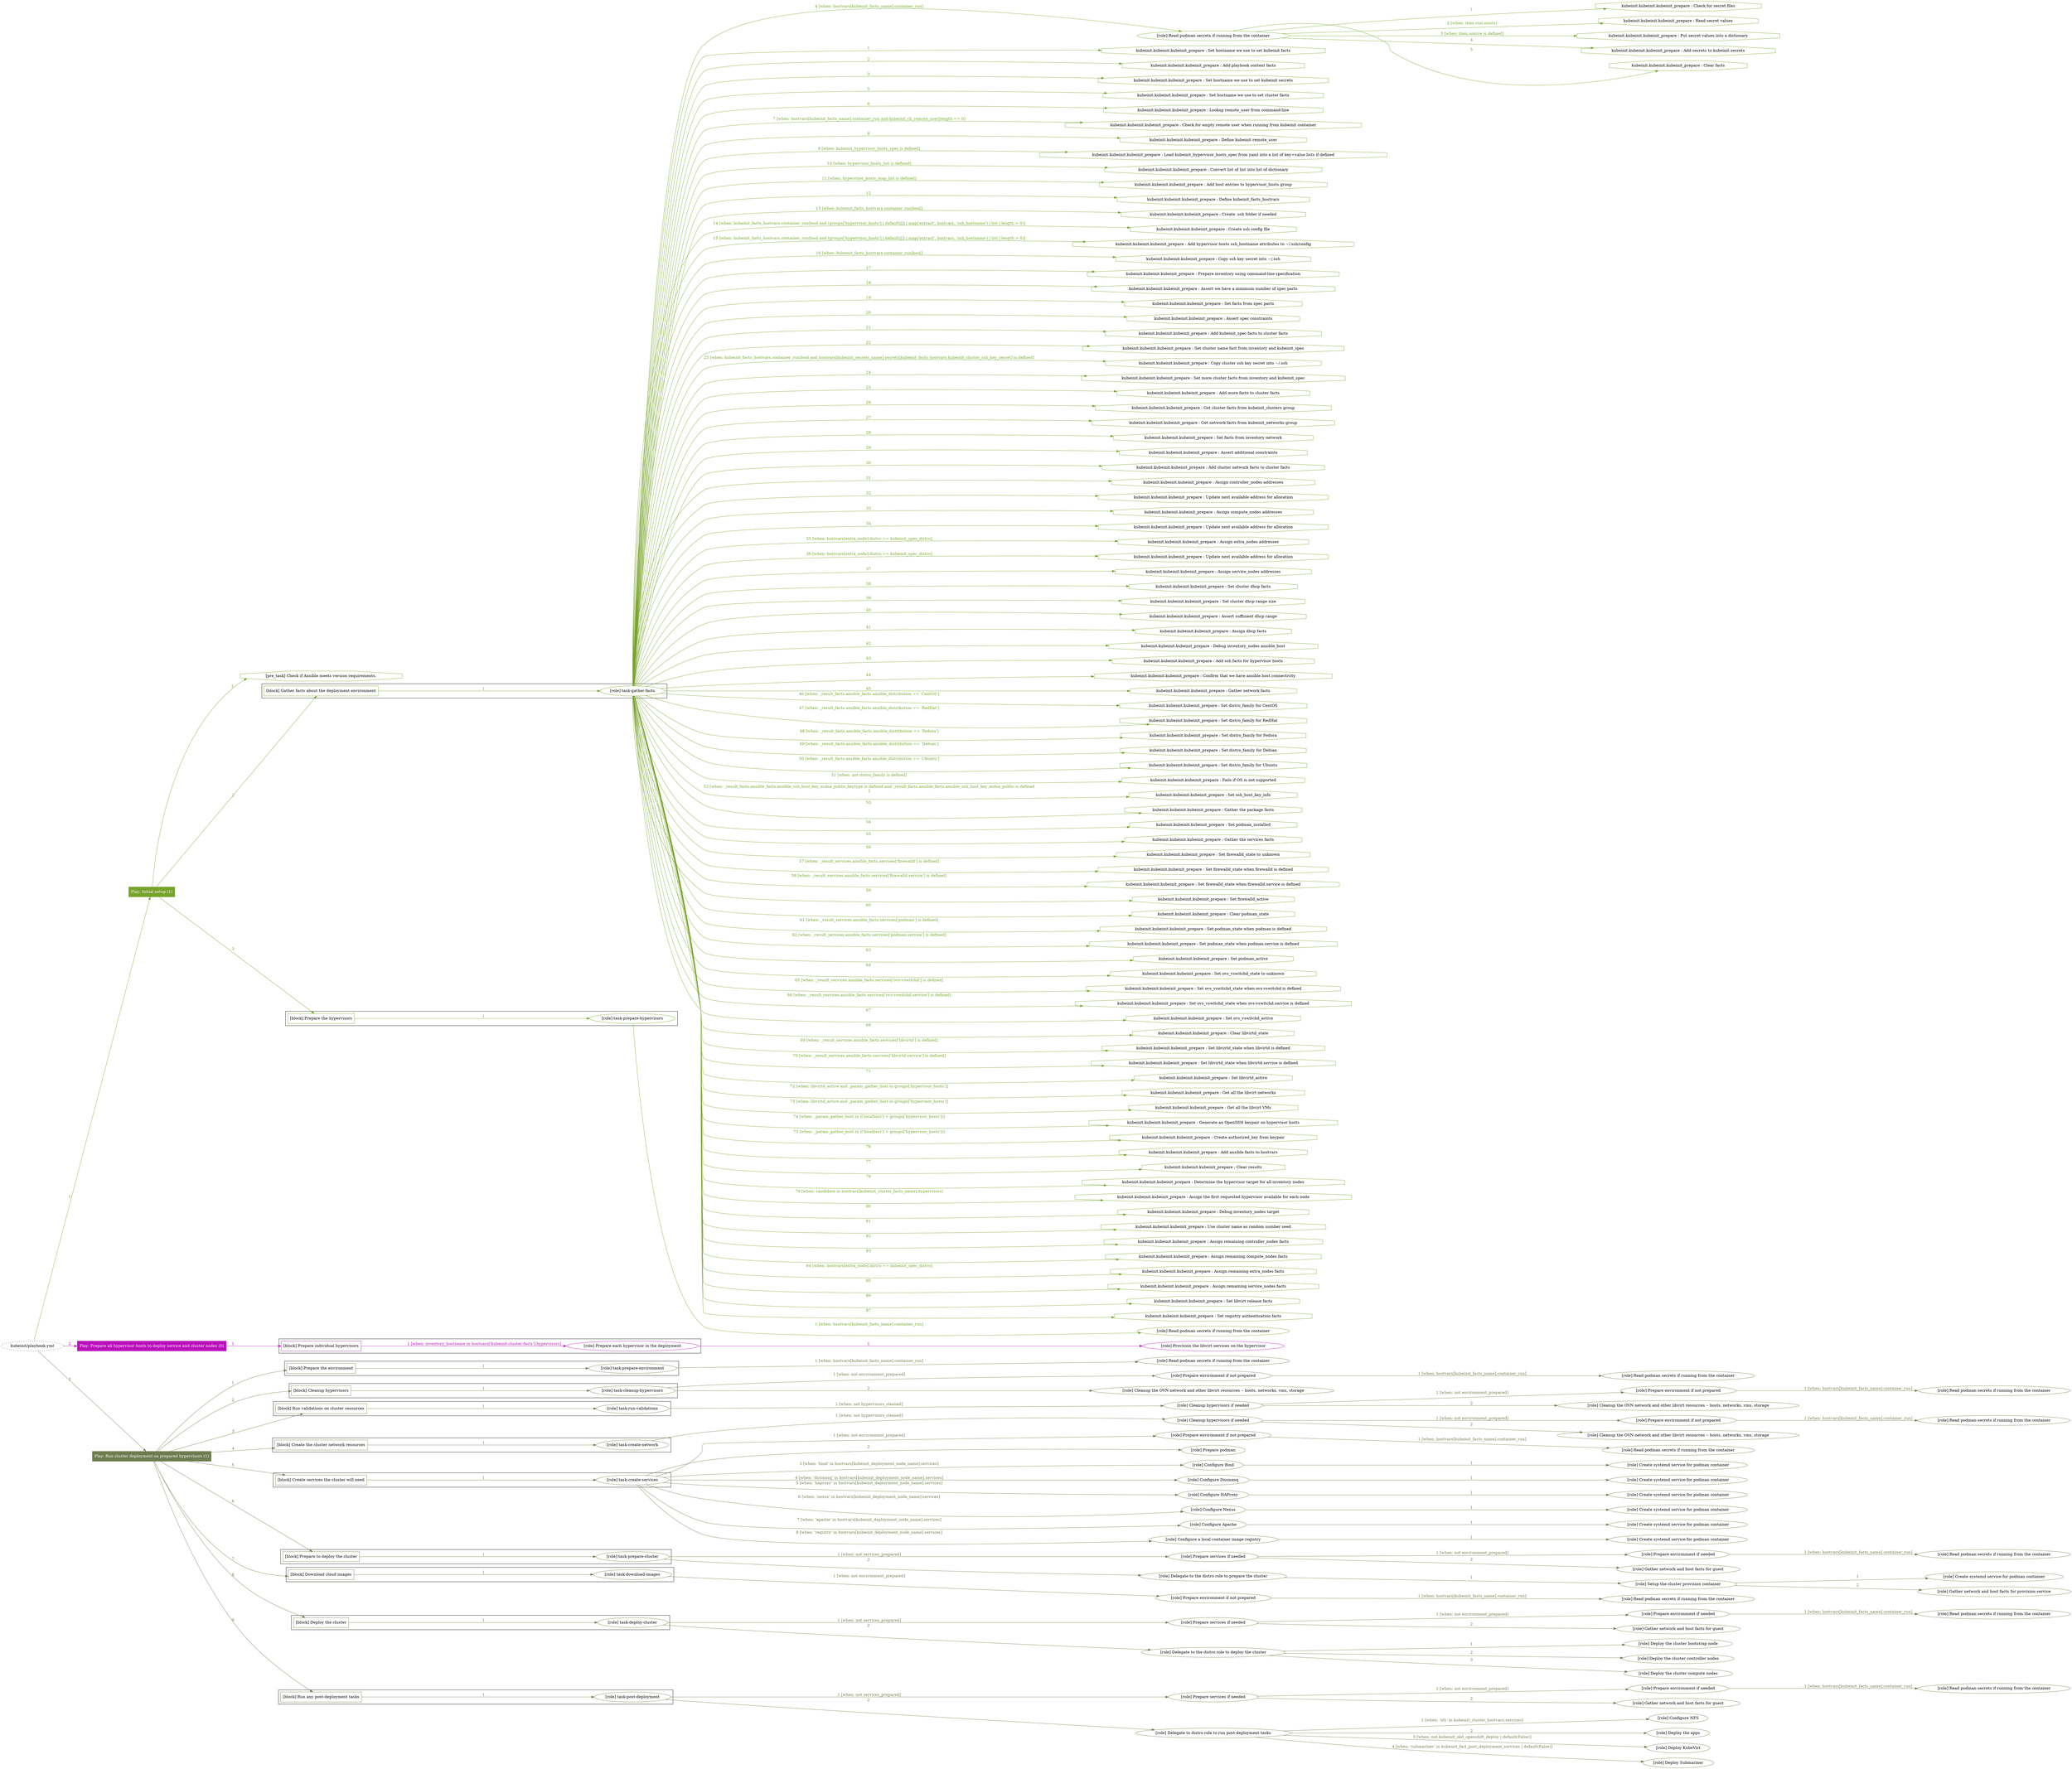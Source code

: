 digraph {
	graph [concentrate=true ordering=in rankdir=LR ratio=fill]
	edge [esep=5 sep=10]
	"kubeinit/playbook.yml" [id=root_node style=dotted]
	play_d7f304de [label="Play: Initial setup (1)" color="#77a329" fontcolor="#ffffff" id=play_d7f304de shape=box style=filled tooltip=localhost]
	"kubeinit/playbook.yml" -> play_d7f304de [label="1 " color="#77a329" fontcolor="#77a329" id=edge_22e6c4d2 labeltooltip="1 " tooltip="1 "]
	subgraph "Read podman secrets if running from the container" {
		role_f0213cb8 [label="[role] Read podman secrets if running from the container" color="#77a329" id=role_f0213cb8 tooltip="Read podman secrets if running from the container"]
		task_c722ef63 [label="kubeinit.kubeinit.kubeinit_prepare : Check for secret files" color="#77a329" id=task_c722ef63 shape=octagon tooltip="kubeinit.kubeinit.kubeinit_prepare : Check for secret files"]
		role_f0213cb8 -> task_c722ef63 [label="1 " color="#77a329" fontcolor="#77a329" id=edge_aeb00069 labeltooltip="1 " tooltip="1 "]
		task_5a64ff9d [label="kubeinit.kubeinit.kubeinit_prepare : Read secret values" color="#77a329" id=task_5a64ff9d shape=octagon tooltip="kubeinit.kubeinit.kubeinit_prepare : Read secret values"]
		role_f0213cb8 -> task_5a64ff9d [label="2 [when: item.stat.exists]" color="#77a329" fontcolor="#77a329" id=edge_0513a074 labeltooltip="2 [when: item.stat.exists]" tooltip="2 [when: item.stat.exists]"]
		task_734f2eb1 [label="kubeinit.kubeinit.kubeinit_prepare : Put secret values into a dictionary" color="#77a329" id=task_734f2eb1 shape=octagon tooltip="kubeinit.kubeinit.kubeinit_prepare : Put secret values into a dictionary"]
		role_f0213cb8 -> task_734f2eb1 [label="3 [when: item.source is defined]" color="#77a329" fontcolor="#77a329" id=edge_4b758224 labeltooltip="3 [when: item.source is defined]" tooltip="3 [when: item.source is defined]"]
		task_bafe9d57 [label="kubeinit.kubeinit.kubeinit_prepare : Add secrets to kubeinit secrets" color="#77a329" id=task_bafe9d57 shape=octagon tooltip="kubeinit.kubeinit.kubeinit_prepare : Add secrets to kubeinit secrets"]
		role_f0213cb8 -> task_bafe9d57 [label="4 " color="#77a329" fontcolor="#77a329" id=edge_beb7f6ab labeltooltip="4 " tooltip="4 "]
		task_fc50399e [label="kubeinit.kubeinit.kubeinit_prepare : Clear facts" color="#77a329" id=task_fc50399e shape=octagon tooltip="kubeinit.kubeinit.kubeinit_prepare : Clear facts"]
		role_f0213cb8 -> task_fc50399e [label="5 " color="#77a329" fontcolor="#77a329" id=edge_4640429b labeltooltip="5 " tooltip="5 "]
	}
	subgraph "task-gather-facts" {
		role_b0d2467e [label="[role] task-gather-facts" color="#77a329" id=role_b0d2467e tooltip="task-gather-facts"]
		task_215dc91b [label="kubeinit.kubeinit.kubeinit_prepare : Set hostname we use to set kubeinit facts" color="#77a329" id=task_215dc91b shape=octagon tooltip="kubeinit.kubeinit.kubeinit_prepare : Set hostname we use to set kubeinit facts"]
		role_b0d2467e -> task_215dc91b [label="1 " color="#77a329" fontcolor="#77a329" id=edge_4be5fbe8 labeltooltip="1 " tooltip="1 "]
		task_66cda93f [label="kubeinit.kubeinit.kubeinit_prepare : Add playbook context facts" color="#77a329" id=task_66cda93f shape=octagon tooltip="kubeinit.kubeinit.kubeinit_prepare : Add playbook context facts"]
		role_b0d2467e -> task_66cda93f [label="2 " color="#77a329" fontcolor="#77a329" id=edge_6cfec8bc labeltooltip="2 " tooltip="2 "]
		task_e373fb4b [label="kubeinit.kubeinit.kubeinit_prepare : Set hostname we use to set kubeinit secrets" color="#77a329" id=task_e373fb4b shape=octagon tooltip="kubeinit.kubeinit.kubeinit_prepare : Set hostname we use to set kubeinit secrets"]
		role_b0d2467e -> task_e373fb4b [label="3 " color="#77a329" fontcolor="#77a329" id=edge_ba496024 labeltooltip="3 " tooltip="3 "]
		role_b0d2467e -> role_f0213cb8 [label="4 [when: hostvars[kubeinit_facts_name].container_run]" color="#77a329" fontcolor="#77a329" id=edge_043cd3e7 labeltooltip="4 [when: hostvars[kubeinit_facts_name].container_run]" tooltip="4 [when: hostvars[kubeinit_facts_name].container_run]"]
		task_dbb907eb [label="kubeinit.kubeinit.kubeinit_prepare : Set hostname we use to set cluster facts" color="#77a329" id=task_dbb907eb shape=octagon tooltip="kubeinit.kubeinit.kubeinit_prepare : Set hostname we use to set cluster facts"]
		role_b0d2467e -> task_dbb907eb [label="5 " color="#77a329" fontcolor="#77a329" id=edge_6d384d4c labeltooltip="5 " tooltip="5 "]
		task_e396b6c0 [label="kubeinit.kubeinit.kubeinit_prepare : Lookup remote_user from command-line" color="#77a329" id=task_e396b6c0 shape=octagon tooltip="kubeinit.kubeinit.kubeinit_prepare : Lookup remote_user from command-line"]
		role_b0d2467e -> task_e396b6c0 [label="6 " color="#77a329" fontcolor="#77a329" id=edge_bcbb9948 labeltooltip="6 " tooltip="6 "]
		task_1fe807c3 [label="kubeinit.kubeinit.kubeinit_prepare : Check for empty remote user when running from kubeinit container" color="#77a329" id=task_1fe807c3 shape=octagon tooltip="kubeinit.kubeinit.kubeinit_prepare : Check for empty remote user when running from kubeinit container"]
		role_b0d2467e -> task_1fe807c3 [label="7 [when: hostvars[kubeinit_facts_name].container_run and kubeinit_cli_remote_user|length == 0]" color="#77a329" fontcolor="#77a329" id=edge_6dc01700 labeltooltip="7 [when: hostvars[kubeinit_facts_name].container_run and kubeinit_cli_remote_user|length == 0]" tooltip="7 [when: hostvars[kubeinit_facts_name].container_run and kubeinit_cli_remote_user|length == 0]"]
		task_87f7bb2d [label="kubeinit.kubeinit.kubeinit_prepare : Define kubeinit remote_user" color="#77a329" id=task_87f7bb2d shape=octagon tooltip="kubeinit.kubeinit.kubeinit_prepare : Define kubeinit remote_user"]
		role_b0d2467e -> task_87f7bb2d [label="8 " color="#77a329" fontcolor="#77a329" id=edge_d795ca70 labeltooltip="8 " tooltip="8 "]
		task_5c14f840 [label="kubeinit.kubeinit.kubeinit_prepare : Load kubeinit_hypervisor_hosts_spec from yaml into a list of key=value lists if defined" color="#77a329" id=task_5c14f840 shape=octagon tooltip="kubeinit.kubeinit.kubeinit_prepare : Load kubeinit_hypervisor_hosts_spec from yaml into a list of key=value lists if defined"]
		role_b0d2467e -> task_5c14f840 [label="9 [when: kubeinit_hypervisor_hosts_spec is defined]" color="#77a329" fontcolor="#77a329" id=edge_54ac5de6 labeltooltip="9 [when: kubeinit_hypervisor_hosts_spec is defined]" tooltip="9 [when: kubeinit_hypervisor_hosts_spec is defined]"]
		task_3704a68b [label="kubeinit.kubeinit.kubeinit_prepare : Convert list of list into list of dictionary" color="#77a329" id=task_3704a68b shape=octagon tooltip="kubeinit.kubeinit.kubeinit_prepare : Convert list of list into list of dictionary"]
		role_b0d2467e -> task_3704a68b [label="10 [when: hypervisor_hosts_list is defined]" color="#77a329" fontcolor="#77a329" id=edge_6327a06b labeltooltip="10 [when: hypervisor_hosts_list is defined]" tooltip="10 [when: hypervisor_hosts_list is defined]"]
		task_a00f513e [label="kubeinit.kubeinit.kubeinit_prepare : Add host entries to hypervisor_hosts group" color="#77a329" id=task_a00f513e shape=octagon tooltip="kubeinit.kubeinit.kubeinit_prepare : Add host entries to hypervisor_hosts group"]
		role_b0d2467e -> task_a00f513e [label="11 [when: hypervisor_hosts_map_list is defined]" color="#77a329" fontcolor="#77a329" id=edge_8b2610bd labeltooltip="11 [when: hypervisor_hosts_map_list is defined]" tooltip="11 [when: hypervisor_hosts_map_list is defined]"]
		task_c19c34c2 [label="kubeinit.kubeinit.kubeinit_prepare : Define kubeinit_facts_hostvars" color="#77a329" id=task_c19c34c2 shape=octagon tooltip="kubeinit.kubeinit.kubeinit_prepare : Define kubeinit_facts_hostvars"]
		role_b0d2467e -> task_c19c34c2 [label="12 " color="#77a329" fontcolor="#77a329" id=edge_144788f5 labeltooltip="12 " tooltip="12 "]
		task_cef8144c [label="kubeinit.kubeinit.kubeinit_prepare : Create .ssh folder if needed" color="#77a329" id=task_cef8144c shape=octagon tooltip="kubeinit.kubeinit.kubeinit_prepare : Create .ssh folder if needed"]
		role_b0d2467e -> task_cef8144c [label="13 [when: kubeinit_facts_hostvars.container_run|bool]" color="#77a329" fontcolor="#77a329" id=edge_31ee8ed1 labeltooltip="13 [when: kubeinit_facts_hostvars.container_run|bool]" tooltip="13 [when: kubeinit_facts_hostvars.container_run|bool]"]
		task_65ba088e [label="kubeinit.kubeinit.kubeinit_prepare : Create ssh config file" color="#77a329" id=task_65ba088e shape=octagon tooltip="kubeinit.kubeinit.kubeinit_prepare : Create ssh config file"]
		role_b0d2467e -> task_65ba088e [label="14 [when: kubeinit_facts_hostvars.container_run|bool and (groups['hypervisor_hosts'] | default([]) | map('extract', hostvars, 'ssh_hostname') | list | length > 0)]" color="#77a329" fontcolor="#77a329" id=edge_a1807a8e labeltooltip="14 [when: kubeinit_facts_hostvars.container_run|bool and (groups['hypervisor_hosts'] | default([]) | map('extract', hostvars, 'ssh_hostname') | list | length > 0)]" tooltip="14 [when: kubeinit_facts_hostvars.container_run|bool and (groups['hypervisor_hosts'] | default([]) | map('extract', hostvars, 'ssh_hostname') | list | length > 0)]"]
		task_1ade8f09 [label="kubeinit.kubeinit.kubeinit_prepare : Add hypervisor hosts ssh_hostname attributes to ~/.ssh/config" color="#77a329" id=task_1ade8f09 shape=octagon tooltip="kubeinit.kubeinit.kubeinit_prepare : Add hypervisor hosts ssh_hostname attributes to ~/.ssh/config"]
		role_b0d2467e -> task_1ade8f09 [label="15 [when: kubeinit_facts_hostvars.container_run|bool and (groups['hypervisor_hosts'] | default([]) | map('extract', hostvars, 'ssh_hostname') | list | length > 0)]" color="#77a329" fontcolor="#77a329" id=edge_3413edc9 labeltooltip="15 [when: kubeinit_facts_hostvars.container_run|bool and (groups['hypervisor_hosts'] | default([]) | map('extract', hostvars, 'ssh_hostname') | list | length > 0)]" tooltip="15 [when: kubeinit_facts_hostvars.container_run|bool and (groups['hypervisor_hosts'] | default([]) | map('extract', hostvars, 'ssh_hostname') | list | length > 0)]"]
		task_9e9ecccd [label="kubeinit.kubeinit.kubeinit_prepare : Copy ssh key secret into ~/.ssh" color="#77a329" id=task_9e9ecccd shape=octagon tooltip="kubeinit.kubeinit.kubeinit_prepare : Copy ssh key secret into ~/.ssh"]
		role_b0d2467e -> task_9e9ecccd [label="16 [when: kubeinit_facts_hostvars.container_run|bool]" color="#77a329" fontcolor="#77a329" id=edge_23ea72f2 labeltooltip="16 [when: kubeinit_facts_hostvars.container_run|bool]" tooltip="16 [when: kubeinit_facts_hostvars.container_run|bool]"]
		task_46fae682 [label="kubeinit.kubeinit.kubeinit_prepare : Prepare inventory using command-line specification" color="#77a329" id=task_46fae682 shape=octagon tooltip="kubeinit.kubeinit.kubeinit_prepare : Prepare inventory using command-line specification"]
		role_b0d2467e -> task_46fae682 [label="17 " color="#77a329" fontcolor="#77a329" id=edge_14902958 labeltooltip="17 " tooltip="17 "]
		task_7fa45801 [label="kubeinit.kubeinit.kubeinit_prepare : Assert we have a minimum number of spec parts" color="#77a329" id=task_7fa45801 shape=octagon tooltip="kubeinit.kubeinit.kubeinit_prepare : Assert we have a minimum number of spec parts"]
		role_b0d2467e -> task_7fa45801 [label="18 " color="#77a329" fontcolor="#77a329" id=edge_17807885 labeltooltip="18 " tooltip="18 "]
		task_7208005f [label="kubeinit.kubeinit.kubeinit_prepare : Set facts from spec parts" color="#77a329" id=task_7208005f shape=octagon tooltip="kubeinit.kubeinit.kubeinit_prepare : Set facts from spec parts"]
		role_b0d2467e -> task_7208005f [label="19 " color="#77a329" fontcolor="#77a329" id=edge_1b60e01a labeltooltip="19 " tooltip="19 "]
		task_580e3998 [label="kubeinit.kubeinit.kubeinit_prepare : Assert spec constraints" color="#77a329" id=task_580e3998 shape=octagon tooltip="kubeinit.kubeinit.kubeinit_prepare : Assert spec constraints"]
		role_b0d2467e -> task_580e3998 [label="20 " color="#77a329" fontcolor="#77a329" id=edge_f901c9de labeltooltip="20 " tooltip="20 "]
		task_3a3920a3 [label="kubeinit.kubeinit.kubeinit_prepare : Add kubeinit_spec facts to cluster facts" color="#77a329" id=task_3a3920a3 shape=octagon tooltip="kubeinit.kubeinit.kubeinit_prepare : Add kubeinit_spec facts to cluster facts"]
		role_b0d2467e -> task_3a3920a3 [label="21 " color="#77a329" fontcolor="#77a329" id=edge_e26d358b labeltooltip="21 " tooltip="21 "]
		task_df642567 [label="kubeinit.kubeinit.kubeinit_prepare : Set cluster name fact from inventory and kubeinit_spec" color="#77a329" id=task_df642567 shape=octagon tooltip="kubeinit.kubeinit.kubeinit_prepare : Set cluster name fact from inventory and kubeinit_spec"]
		role_b0d2467e -> task_df642567 [label="22 " color="#77a329" fontcolor="#77a329" id=edge_d0458ca4 labeltooltip="22 " tooltip="22 "]
		task_ef10044d [label="kubeinit.kubeinit.kubeinit_prepare : Copy cluster ssh key secret into ~/.ssh" color="#77a329" id=task_ef10044d shape=octagon tooltip="kubeinit.kubeinit.kubeinit_prepare : Copy cluster ssh key secret into ~/.ssh"]
		role_b0d2467e -> task_ef10044d [label="23 [when: kubeinit_facts_hostvars.container_run|bool and hostvars[kubeinit_secrets_name].secrets[kubeinit_facts_hostvars.kubeinit_cluster_ssh_key_secret] is defined]" color="#77a329" fontcolor="#77a329" id=edge_93d9d80d labeltooltip="23 [when: kubeinit_facts_hostvars.container_run|bool and hostvars[kubeinit_secrets_name].secrets[kubeinit_facts_hostvars.kubeinit_cluster_ssh_key_secret] is defined]" tooltip="23 [when: kubeinit_facts_hostvars.container_run|bool and hostvars[kubeinit_secrets_name].secrets[kubeinit_facts_hostvars.kubeinit_cluster_ssh_key_secret] is defined]"]
		task_f4e33390 [label="kubeinit.kubeinit.kubeinit_prepare : Set more cluster facts from inventory and kubeinit_spec" color="#77a329" id=task_f4e33390 shape=octagon tooltip="kubeinit.kubeinit.kubeinit_prepare : Set more cluster facts from inventory and kubeinit_spec"]
		role_b0d2467e -> task_f4e33390 [label="24 " color="#77a329" fontcolor="#77a329" id=edge_8457cf7a labeltooltip="24 " tooltip="24 "]
		task_48cb3174 [label="kubeinit.kubeinit.kubeinit_prepare : Add more facts to cluster facts" color="#77a329" id=task_48cb3174 shape=octagon tooltip="kubeinit.kubeinit.kubeinit_prepare : Add more facts to cluster facts"]
		role_b0d2467e -> task_48cb3174 [label="25 " color="#77a329" fontcolor="#77a329" id=edge_3e319ca8 labeltooltip="25 " tooltip="25 "]
		task_cf464831 [label="kubeinit.kubeinit.kubeinit_prepare : Get cluster facts from kubeinit_clusters group" color="#77a329" id=task_cf464831 shape=octagon tooltip="kubeinit.kubeinit.kubeinit_prepare : Get cluster facts from kubeinit_clusters group"]
		role_b0d2467e -> task_cf464831 [label="26 " color="#77a329" fontcolor="#77a329" id=edge_8cf2c47c labeltooltip="26 " tooltip="26 "]
		task_03a04f34 [label="kubeinit.kubeinit.kubeinit_prepare : Get network facts from kubeinit_networks group" color="#77a329" id=task_03a04f34 shape=octagon tooltip="kubeinit.kubeinit.kubeinit_prepare : Get network facts from kubeinit_networks group"]
		role_b0d2467e -> task_03a04f34 [label="27 " color="#77a329" fontcolor="#77a329" id=edge_adb79b4f labeltooltip="27 " tooltip="27 "]
		task_4ba93d39 [label="kubeinit.kubeinit.kubeinit_prepare : Set facts from inventory network" color="#77a329" id=task_4ba93d39 shape=octagon tooltip="kubeinit.kubeinit.kubeinit_prepare : Set facts from inventory network"]
		role_b0d2467e -> task_4ba93d39 [label="28 " color="#77a329" fontcolor="#77a329" id=edge_1f50748e labeltooltip="28 " tooltip="28 "]
		task_e9d68775 [label="kubeinit.kubeinit.kubeinit_prepare : Assert additional constraints" color="#77a329" id=task_e9d68775 shape=octagon tooltip="kubeinit.kubeinit.kubeinit_prepare : Assert additional constraints"]
		role_b0d2467e -> task_e9d68775 [label="29 " color="#77a329" fontcolor="#77a329" id=edge_41fbc8cb labeltooltip="29 " tooltip="29 "]
		task_d6105498 [label="kubeinit.kubeinit.kubeinit_prepare : Add cluster network facts to cluster facts" color="#77a329" id=task_d6105498 shape=octagon tooltip="kubeinit.kubeinit.kubeinit_prepare : Add cluster network facts to cluster facts"]
		role_b0d2467e -> task_d6105498 [label="30 " color="#77a329" fontcolor="#77a329" id=edge_d77f126d labeltooltip="30 " tooltip="30 "]
		task_7664deac [label="kubeinit.kubeinit.kubeinit_prepare : Assign controller_nodes addresses" color="#77a329" id=task_7664deac shape=octagon tooltip="kubeinit.kubeinit.kubeinit_prepare : Assign controller_nodes addresses"]
		role_b0d2467e -> task_7664deac [label="31 " color="#77a329" fontcolor="#77a329" id=edge_af356fc8 labeltooltip="31 " tooltip="31 "]
		task_0d8c58de [label="kubeinit.kubeinit.kubeinit_prepare : Update next available address for allocation" color="#77a329" id=task_0d8c58de shape=octagon tooltip="kubeinit.kubeinit.kubeinit_prepare : Update next available address for allocation"]
		role_b0d2467e -> task_0d8c58de [label="32 " color="#77a329" fontcolor="#77a329" id=edge_6da76377 labeltooltip="32 " tooltip="32 "]
		task_9cebff68 [label="kubeinit.kubeinit.kubeinit_prepare : Assign compute_nodes addresses" color="#77a329" id=task_9cebff68 shape=octagon tooltip="kubeinit.kubeinit.kubeinit_prepare : Assign compute_nodes addresses"]
		role_b0d2467e -> task_9cebff68 [label="33 " color="#77a329" fontcolor="#77a329" id=edge_43113898 labeltooltip="33 " tooltip="33 "]
		task_4ccba5c1 [label="kubeinit.kubeinit.kubeinit_prepare : Update next available address for allocation" color="#77a329" id=task_4ccba5c1 shape=octagon tooltip="kubeinit.kubeinit.kubeinit_prepare : Update next available address for allocation"]
		role_b0d2467e -> task_4ccba5c1 [label="34 " color="#77a329" fontcolor="#77a329" id=edge_5af5470a labeltooltip="34 " tooltip="34 "]
		task_b35b936f [label="kubeinit.kubeinit.kubeinit_prepare : Assign extra_nodes addresses" color="#77a329" id=task_b35b936f shape=octagon tooltip="kubeinit.kubeinit.kubeinit_prepare : Assign extra_nodes addresses"]
		role_b0d2467e -> task_b35b936f [label="35 [when: hostvars[extra_node].distro == kubeinit_spec_distro]" color="#77a329" fontcolor="#77a329" id=edge_730150e5 labeltooltip="35 [when: hostvars[extra_node].distro == kubeinit_spec_distro]" tooltip="35 [when: hostvars[extra_node].distro == kubeinit_spec_distro]"]
		task_98afe9c5 [label="kubeinit.kubeinit.kubeinit_prepare : Update next available address for allocation" color="#77a329" id=task_98afe9c5 shape=octagon tooltip="kubeinit.kubeinit.kubeinit_prepare : Update next available address for allocation"]
		role_b0d2467e -> task_98afe9c5 [label="36 [when: hostvars[extra_node].distro == kubeinit_spec_distro]" color="#77a329" fontcolor="#77a329" id=edge_7a524455 labeltooltip="36 [when: hostvars[extra_node].distro == kubeinit_spec_distro]" tooltip="36 [when: hostvars[extra_node].distro == kubeinit_spec_distro]"]
		task_5f2a3278 [label="kubeinit.kubeinit.kubeinit_prepare : Assign service_nodes addresses" color="#77a329" id=task_5f2a3278 shape=octagon tooltip="kubeinit.kubeinit.kubeinit_prepare : Assign service_nodes addresses"]
		role_b0d2467e -> task_5f2a3278 [label="37 " color="#77a329" fontcolor="#77a329" id=edge_3e341da9 labeltooltip="37 " tooltip="37 "]
		task_c2973b6c [label="kubeinit.kubeinit.kubeinit_prepare : Set cluster dhcp facts" color="#77a329" id=task_c2973b6c shape=octagon tooltip="kubeinit.kubeinit.kubeinit_prepare : Set cluster dhcp facts"]
		role_b0d2467e -> task_c2973b6c [label="38 " color="#77a329" fontcolor="#77a329" id=edge_550a7e6e labeltooltip="38 " tooltip="38 "]
		task_2f0bdfee [label="kubeinit.kubeinit.kubeinit_prepare : Set cluster dhcp range size" color="#77a329" id=task_2f0bdfee shape=octagon tooltip="kubeinit.kubeinit.kubeinit_prepare : Set cluster dhcp range size"]
		role_b0d2467e -> task_2f0bdfee [label="39 " color="#77a329" fontcolor="#77a329" id=edge_3c750f78 labeltooltip="39 " tooltip="39 "]
		task_b212c0d7 [label="kubeinit.kubeinit.kubeinit_prepare : Assert sufficient dhcp range" color="#77a329" id=task_b212c0d7 shape=octagon tooltip="kubeinit.kubeinit.kubeinit_prepare : Assert sufficient dhcp range"]
		role_b0d2467e -> task_b212c0d7 [label="40 " color="#77a329" fontcolor="#77a329" id=edge_e1a26556 labeltooltip="40 " tooltip="40 "]
		task_5b246337 [label="kubeinit.kubeinit.kubeinit_prepare : Assign dhcp facts" color="#77a329" id=task_5b246337 shape=octagon tooltip="kubeinit.kubeinit.kubeinit_prepare : Assign dhcp facts"]
		role_b0d2467e -> task_5b246337 [label="41 " color="#77a329" fontcolor="#77a329" id=edge_b651acf3 labeltooltip="41 " tooltip="41 "]
		task_9c1524f4 [label="kubeinit.kubeinit.kubeinit_prepare : Debug inventory_nodes ansible_host" color="#77a329" id=task_9c1524f4 shape=octagon tooltip="kubeinit.kubeinit.kubeinit_prepare : Debug inventory_nodes ansible_host"]
		role_b0d2467e -> task_9c1524f4 [label="42 " color="#77a329" fontcolor="#77a329" id=edge_ba68a3d8 labeltooltip="42 " tooltip="42 "]
		task_458e9ecb [label="kubeinit.kubeinit.kubeinit_prepare : Add ssh facts for hypervisor hosts" color="#77a329" id=task_458e9ecb shape=octagon tooltip="kubeinit.kubeinit.kubeinit_prepare : Add ssh facts for hypervisor hosts"]
		role_b0d2467e -> task_458e9ecb [label="43 " color="#77a329" fontcolor="#77a329" id=edge_907c02ca labeltooltip="43 " tooltip="43 "]
		task_97acc534 [label="kubeinit.kubeinit.kubeinit_prepare : Confirm that we have ansible host connectivity" color="#77a329" id=task_97acc534 shape=octagon tooltip="kubeinit.kubeinit.kubeinit_prepare : Confirm that we have ansible host connectivity"]
		role_b0d2467e -> task_97acc534 [label="44 " color="#77a329" fontcolor="#77a329" id=edge_a75d3579 labeltooltip="44 " tooltip="44 "]
		task_03cad761 [label="kubeinit.kubeinit.kubeinit_prepare : Gather network facts" color="#77a329" id=task_03cad761 shape=octagon tooltip="kubeinit.kubeinit.kubeinit_prepare : Gather network facts"]
		role_b0d2467e -> task_03cad761 [label="45 " color="#77a329" fontcolor="#77a329" id=edge_7738e851 labeltooltip="45 " tooltip="45 "]
		task_f8874627 [label="kubeinit.kubeinit.kubeinit_prepare : Set distro_family for CentOS" color="#77a329" id=task_f8874627 shape=octagon tooltip="kubeinit.kubeinit.kubeinit_prepare : Set distro_family for CentOS"]
		role_b0d2467e -> task_f8874627 [label="46 [when: _result_facts.ansible_facts.ansible_distribution == 'CentOS']" color="#77a329" fontcolor="#77a329" id=edge_338cc125 labeltooltip="46 [when: _result_facts.ansible_facts.ansible_distribution == 'CentOS']" tooltip="46 [when: _result_facts.ansible_facts.ansible_distribution == 'CentOS']"]
		task_9a2aaf03 [label="kubeinit.kubeinit.kubeinit_prepare : Set distro_family for RedHat" color="#77a329" id=task_9a2aaf03 shape=octagon tooltip="kubeinit.kubeinit.kubeinit_prepare : Set distro_family for RedHat"]
		role_b0d2467e -> task_9a2aaf03 [label="47 [when: _result_facts.ansible_facts.ansible_distribution == 'RedHat']" color="#77a329" fontcolor="#77a329" id=edge_cd419a56 labeltooltip="47 [when: _result_facts.ansible_facts.ansible_distribution == 'RedHat']" tooltip="47 [when: _result_facts.ansible_facts.ansible_distribution == 'RedHat']"]
		task_2eef3f70 [label="kubeinit.kubeinit.kubeinit_prepare : Set distro_family for Fedora" color="#77a329" id=task_2eef3f70 shape=octagon tooltip="kubeinit.kubeinit.kubeinit_prepare : Set distro_family for Fedora"]
		role_b0d2467e -> task_2eef3f70 [label="48 [when: _result_facts.ansible_facts.ansible_distribution == 'Fedora']" color="#77a329" fontcolor="#77a329" id=edge_141bb90b labeltooltip="48 [when: _result_facts.ansible_facts.ansible_distribution == 'Fedora']" tooltip="48 [when: _result_facts.ansible_facts.ansible_distribution == 'Fedora']"]
		task_2093e020 [label="kubeinit.kubeinit.kubeinit_prepare : Set distro_family for Debian" color="#77a329" id=task_2093e020 shape=octagon tooltip="kubeinit.kubeinit.kubeinit_prepare : Set distro_family for Debian"]
		role_b0d2467e -> task_2093e020 [label="49 [when: _result_facts.ansible_facts.ansible_distribution == 'Debian']" color="#77a329" fontcolor="#77a329" id=edge_f254d67d labeltooltip="49 [when: _result_facts.ansible_facts.ansible_distribution == 'Debian']" tooltip="49 [when: _result_facts.ansible_facts.ansible_distribution == 'Debian']"]
		task_6bddd417 [label="kubeinit.kubeinit.kubeinit_prepare : Set distro_family for Ubuntu" color="#77a329" id=task_6bddd417 shape=octagon tooltip="kubeinit.kubeinit.kubeinit_prepare : Set distro_family for Ubuntu"]
		role_b0d2467e -> task_6bddd417 [label="50 [when: _result_facts.ansible_facts.ansible_distribution == 'Ubuntu']" color="#77a329" fontcolor="#77a329" id=edge_feca9d3b labeltooltip="50 [when: _result_facts.ansible_facts.ansible_distribution == 'Ubuntu']" tooltip="50 [when: _result_facts.ansible_facts.ansible_distribution == 'Ubuntu']"]
		task_5c892aba [label="kubeinit.kubeinit.kubeinit_prepare : Fails if OS is not supported" color="#77a329" id=task_5c892aba shape=octagon tooltip="kubeinit.kubeinit.kubeinit_prepare : Fails if OS is not supported"]
		role_b0d2467e -> task_5c892aba [label="51 [when: not distro_family is defined]" color="#77a329" fontcolor="#77a329" id=edge_5741d565 labeltooltip="51 [when: not distro_family is defined]" tooltip="51 [when: not distro_family is defined]"]
		task_af6e0cfa [label="kubeinit.kubeinit.kubeinit_prepare : Set ssh_host_key_info" color="#77a329" id=task_af6e0cfa shape=octagon tooltip="kubeinit.kubeinit.kubeinit_prepare : Set ssh_host_key_info"]
		role_b0d2467e -> task_af6e0cfa [label="52 [when: _result_facts.ansible_facts.ansible_ssh_host_key_ecdsa_public_keytype is defined and _result_facts.ansible_facts.ansible_ssh_host_key_ecdsa_public is defined
]" color="#77a329" fontcolor="#77a329" id=edge_5e66ac9a labeltooltip="52 [when: _result_facts.ansible_facts.ansible_ssh_host_key_ecdsa_public_keytype is defined and _result_facts.ansible_facts.ansible_ssh_host_key_ecdsa_public is defined
]" tooltip="52 [when: _result_facts.ansible_facts.ansible_ssh_host_key_ecdsa_public_keytype is defined and _result_facts.ansible_facts.ansible_ssh_host_key_ecdsa_public is defined
]"]
		task_ff6d5479 [label="kubeinit.kubeinit.kubeinit_prepare : Gather the package facts" color="#77a329" id=task_ff6d5479 shape=octagon tooltip="kubeinit.kubeinit.kubeinit_prepare : Gather the package facts"]
		role_b0d2467e -> task_ff6d5479 [label="53 " color="#77a329" fontcolor="#77a329" id=edge_364d4e7a labeltooltip="53 " tooltip="53 "]
		task_215967ce [label="kubeinit.kubeinit.kubeinit_prepare : Set podman_installed" color="#77a329" id=task_215967ce shape=octagon tooltip="kubeinit.kubeinit.kubeinit_prepare : Set podman_installed"]
		role_b0d2467e -> task_215967ce [label="54 " color="#77a329" fontcolor="#77a329" id=edge_9e0f3843 labeltooltip="54 " tooltip="54 "]
		task_5036d5bd [label="kubeinit.kubeinit.kubeinit_prepare : Gather the services facts" color="#77a329" id=task_5036d5bd shape=octagon tooltip="kubeinit.kubeinit.kubeinit_prepare : Gather the services facts"]
		role_b0d2467e -> task_5036d5bd [label="55 " color="#77a329" fontcolor="#77a329" id=edge_0f5afb57 labeltooltip="55 " tooltip="55 "]
		task_685797e9 [label="kubeinit.kubeinit.kubeinit_prepare : Set firewalld_state to unknown" color="#77a329" id=task_685797e9 shape=octagon tooltip="kubeinit.kubeinit.kubeinit_prepare : Set firewalld_state to unknown"]
		role_b0d2467e -> task_685797e9 [label="56 " color="#77a329" fontcolor="#77a329" id=edge_0146114e labeltooltip="56 " tooltip="56 "]
		task_df809759 [label="kubeinit.kubeinit.kubeinit_prepare : Set firewalld_state when firewalld is defined" color="#77a329" id=task_df809759 shape=octagon tooltip="kubeinit.kubeinit.kubeinit_prepare : Set firewalld_state when firewalld is defined"]
		role_b0d2467e -> task_df809759 [label="57 [when: _result_services.ansible_facts.services['firewalld'] is defined]" color="#77a329" fontcolor="#77a329" id=edge_6236dd62 labeltooltip="57 [when: _result_services.ansible_facts.services['firewalld'] is defined]" tooltip="57 [when: _result_services.ansible_facts.services['firewalld'] is defined]"]
		task_6f172676 [label="kubeinit.kubeinit.kubeinit_prepare : Set firewalld_state when firewalld.service is defined" color="#77a329" id=task_6f172676 shape=octagon tooltip="kubeinit.kubeinit.kubeinit_prepare : Set firewalld_state when firewalld.service is defined"]
		role_b0d2467e -> task_6f172676 [label="58 [when: _result_services.ansible_facts.services['firewalld.service'] is defined]" color="#77a329" fontcolor="#77a329" id=edge_acbd5782 labeltooltip="58 [when: _result_services.ansible_facts.services['firewalld.service'] is defined]" tooltip="58 [when: _result_services.ansible_facts.services['firewalld.service'] is defined]"]
		task_bace545e [label="kubeinit.kubeinit.kubeinit_prepare : Set firewalld_active" color="#77a329" id=task_bace545e shape=octagon tooltip="kubeinit.kubeinit.kubeinit_prepare : Set firewalld_active"]
		role_b0d2467e -> task_bace545e [label="59 " color="#77a329" fontcolor="#77a329" id=edge_e249c426 labeltooltip="59 " tooltip="59 "]
		task_10e1a00e [label="kubeinit.kubeinit.kubeinit_prepare : Clear podman_state" color="#77a329" id=task_10e1a00e shape=octagon tooltip="kubeinit.kubeinit.kubeinit_prepare : Clear podman_state"]
		role_b0d2467e -> task_10e1a00e [label="60 " color="#77a329" fontcolor="#77a329" id=edge_c61cc5ff labeltooltip="60 " tooltip="60 "]
		task_9d25b251 [label="kubeinit.kubeinit.kubeinit_prepare : Set podman_state when podman is defined" color="#77a329" id=task_9d25b251 shape=octagon tooltip="kubeinit.kubeinit.kubeinit_prepare : Set podman_state when podman is defined"]
		role_b0d2467e -> task_9d25b251 [label="61 [when: _result_services.ansible_facts.services['podman'] is defined]" color="#77a329" fontcolor="#77a329" id=edge_b0fcdca3 labeltooltip="61 [when: _result_services.ansible_facts.services['podman'] is defined]" tooltip="61 [when: _result_services.ansible_facts.services['podman'] is defined]"]
		task_14cd9963 [label="kubeinit.kubeinit.kubeinit_prepare : Set podman_state when podman.service is defined" color="#77a329" id=task_14cd9963 shape=octagon tooltip="kubeinit.kubeinit.kubeinit_prepare : Set podman_state when podman.service is defined"]
		role_b0d2467e -> task_14cd9963 [label="62 [when: _result_services.ansible_facts.services['podman.service'] is defined]" color="#77a329" fontcolor="#77a329" id=edge_4bd123e6 labeltooltip="62 [when: _result_services.ansible_facts.services['podman.service'] is defined]" tooltip="62 [when: _result_services.ansible_facts.services['podman.service'] is defined]"]
		task_0c72a439 [label="kubeinit.kubeinit.kubeinit_prepare : Set podman_active" color="#77a329" id=task_0c72a439 shape=octagon tooltip="kubeinit.kubeinit.kubeinit_prepare : Set podman_active"]
		role_b0d2467e -> task_0c72a439 [label="63 " color="#77a329" fontcolor="#77a329" id=edge_6259e42d labeltooltip="63 " tooltip="63 "]
		task_3321746c [label="kubeinit.kubeinit.kubeinit_prepare : Set ovs_vswitchd_state to unknown" color="#77a329" id=task_3321746c shape=octagon tooltip="kubeinit.kubeinit.kubeinit_prepare : Set ovs_vswitchd_state to unknown"]
		role_b0d2467e -> task_3321746c [label="64 " color="#77a329" fontcolor="#77a329" id=edge_9d5c3d28 labeltooltip="64 " tooltip="64 "]
		task_cb0253ee [label="kubeinit.kubeinit.kubeinit_prepare : Set ovs_vswitchd_state when ovs-vswitchd is defined" color="#77a329" id=task_cb0253ee shape=octagon tooltip="kubeinit.kubeinit.kubeinit_prepare : Set ovs_vswitchd_state when ovs-vswitchd is defined"]
		role_b0d2467e -> task_cb0253ee [label="65 [when: _result_services.ansible_facts.services['ovs-vswitchd'] is defined]" color="#77a329" fontcolor="#77a329" id=edge_e158a35f labeltooltip="65 [when: _result_services.ansible_facts.services['ovs-vswitchd'] is defined]" tooltip="65 [when: _result_services.ansible_facts.services['ovs-vswitchd'] is defined]"]
		task_9294740a [label="kubeinit.kubeinit.kubeinit_prepare : Set ovs_vswitchd_state when ovs-vswitchd.service is defined" color="#77a329" id=task_9294740a shape=octagon tooltip="kubeinit.kubeinit.kubeinit_prepare : Set ovs_vswitchd_state when ovs-vswitchd.service is defined"]
		role_b0d2467e -> task_9294740a [label="66 [when: _result_services.ansible_facts.services['ovs-vswitchd.service'] is defined]" color="#77a329" fontcolor="#77a329" id=edge_381c4ba6 labeltooltip="66 [when: _result_services.ansible_facts.services['ovs-vswitchd.service'] is defined]" tooltip="66 [when: _result_services.ansible_facts.services['ovs-vswitchd.service'] is defined]"]
		task_c9649445 [label="kubeinit.kubeinit.kubeinit_prepare : Set ovs_vswitchd_active" color="#77a329" id=task_c9649445 shape=octagon tooltip="kubeinit.kubeinit.kubeinit_prepare : Set ovs_vswitchd_active"]
		role_b0d2467e -> task_c9649445 [label="67 " color="#77a329" fontcolor="#77a329" id=edge_6d715bb2 labeltooltip="67 " tooltip="67 "]
		task_f896a519 [label="kubeinit.kubeinit.kubeinit_prepare : Clear libvirtd_state" color="#77a329" id=task_f896a519 shape=octagon tooltip="kubeinit.kubeinit.kubeinit_prepare : Clear libvirtd_state"]
		role_b0d2467e -> task_f896a519 [label="68 " color="#77a329" fontcolor="#77a329" id=edge_c0557160 labeltooltip="68 " tooltip="68 "]
		task_f5d293fa [label="kubeinit.kubeinit.kubeinit_prepare : Set libvirtd_state when libvirtd is defined" color="#77a329" id=task_f5d293fa shape=octagon tooltip="kubeinit.kubeinit.kubeinit_prepare : Set libvirtd_state when libvirtd is defined"]
		role_b0d2467e -> task_f5d293fa [label="69 [when: _result_services.ansible_facts.services['libvirtd'] is defined]" color="#77a329" fontcolor="#77a329" id=edge_5c2d3d5a labeltooltip="69 [when: _result_services.ansible_facts.services['libvirtd'] is defined]" tooltip="69 [when: _result_services.ansible_facts.services['libvirtd'] is defined]"]
		task_e5fed2ef [label="kubeinit.kubeinit.kubeinit_prepare : Set libvirtd_state when libvirtd.service is defined" color="#77a329" id=task_e5fed2ef shape=octagon tooltip="kubeinit.kubeinit.kubeinit_prepare : Set libvirtd_state when libvirtd.service is defined"]
		role_b0d2467e -> task_e5fed2ef [label="70 [when: _result_services.ansible_facts.services['libvirtd.service'] is defined]" color="#77a329" fontcolor="#77a329" id=edge_7943220a labeltooltip="70 [when: _result_services.ansible_facts.services['libvirtd.service'] is defined]" tooltip="70 [when: _result_services.ansible_facts.services['libvirtd.service'] is defined]"]
		task_754afd32 [label="kubeinit.kubeinit.kubeinit_prepare : Set libvirtd_active" color="#77a329" id=task_754afd32 shape=octagon tooltip="kubeinit.kubeinit.kubeinit_prepare : Set libvirtd_active"]
		role_b0d2467e -> task_754afd32 [label="71 " color="#77a329" fontcolor="#77a329" id=edge_22acafe9 labeltooltip="71 " tooltip="71 "]
		task_cdaea9ae [label="kubeinit.kubeinit.kubeinit_prepare : Get all the libvirt networks" color="#77a329" id=task_cdaea9ae shape=octagon tooltip="kubeinit.kubeinit.kubeinit_prepare : Get all the libvirt networks"]
		role_b0d2467e -> task_cdaea9ae [label="72 [when: libvirtd_active and _param_gather_host in groups['hypervisor_hosts']]" color="#77a329" fontcolor="#77a329" id=edge_aa64dee2 labeltooltip="72 [when: libvirtd_active and _param_gather_host in groups['hypervisor_hosts']]" tooltip="72 [when: libvirtd_active and _param_gather_host in groups['hypervisor_hosts']]"]
		task_048e8ecc [label="kubeinit.kubeinit.kubeinit_prepare : Get all the libvirt VMs" color="#77a329" id=task_048e8ecc shape=octagon tooltip="kubeinit.kubeinit.kubeinit_prepare : Get all the libvirt VMs"]
		role_b0d2467e -> task_048e8ecc [label="73 [when: libvirtd_active and _param_gather_host in groups['hypervisor_hosts']]" color="#77a329" fontcolor="#77a329" id=edge_c6b9d12c labeltooltip="73 [when: libvirtd_active and _param_gather_host in groups['hypervisor_hosts']]" tooltip="73 [when: libvirtd_active and _param_gather_host in groups['hypervisor_hosts']]"]
		task_0cbebd32 [label="kubeinit.kubeinit.kubeinit_prepare : Generate an OpenSSH keypair on hypervisor hosts" color="#77a329" id=task_0cbebd32 shape=octagon tooltip="kubeinit.kubeinit.kubeinit_prepare : Generate an OpenSSH keypair on hypervisor hosts"]
		role_b0d2467e -> task_0cbebd32 [label="74 [when: _param_gather_host in (['localhost'] + groups['hypervisor_hosts'])]" color="#77a329" fontcolor="#77a329" id=edge_78698677 labeltooltip="74 [when: _param_gather_host in (['localhost'] + groups['hypervisor_hosts'])]" tooltip="74 [when: _param_gather_host in (['localhost'] + groups['hypervisor_hosts'])]"]
		task_60c1b34a [label="kubeinit.kubeinit.kubeinit_prepare : Create authorized_key from keypair" color="#77a329" id=task_60c1b34a shape=octagon tooltip="kubeinit.kubeinit.kubeinit_prepare : Create authorized_key from keypair"]
		role_b0d2467e -> task_60c1b34a [label="75 [when: _param_gather_host in (['localhost'] + groups['hypervisor_hosts'])]" color="#77a329" fontcolor="#77a329" id=edge_f4ed24c9 labeltooltip="75 [when: _param_gather_host in (['localhost'] + groups['hypervisor_hosts'])]" tooltip="75 [when: _param_gather_host in (['localhost'] + groups['hypervisor_hosts'])]"]
		task_383a6162 [label="kubeinit.kubeinit.kubeinit_prepare : Add ansible facts to hostvars" color="#77a329" id=task_383a6162 shape=octagon tooltip="kubeinit.kubeinit.kubeinit_prepare : Add ansible facts to hostvars"]
		role_b0d2467e -> task_383a6162 [label="76 " color="#77a329" fontcolor="#77a329" id=edge_da7a090d labeltooltip="76 " tooltip="76 "]
		task_c202bbb5 [label="kubeinit.kubeinit.kubeinit_prepare : Clear results" color="#77a329" id=task_c202bbb5 shape=octagon tooltip="kubeinit.kubeinit.kubeinit_prepare : Clear results"]
		role_b0d2467e -> task_c202bbb5 [label="77 " color="#77a329" fontcolor="#77a329" id=edge_7541696d labeltooltip="77 " tooltip="77 "]
		task_0c67b3fd [label="kubeinit.kubeinit.kubeinit_prepare : Determine the hypervisor target for all inventory nodes" color="#77a329" id=task_0c67b3fd shape=octagon tooltip="kubeinit.kubeinit.kubeinit_prepare : Determine the hypervisor target for all inventory nodes"]
		role_b0d2467e -> task_0c67b3fd [label="78 " color="#77a329" fontcolor="#77a329" id=edge_1463fda3 labeltooltip="78 " tooltip="78 "]
		task_e9fb65c5 [label="kubeinit.kubeinit.kubeinit_prepare : Assign the first requested hypervisor available for each node" color="#77a329" id=task_e9fb65c5 shape=octagon tooltip="kubeinit.kubeinit.kubeinit_prepare : Assign the first requested hypervisor available for each node"]
		role_b0d2467e -> task_e9fb65c5 [label="79 [when: candidate in hostvars[kubeinit_cluster_facts_name].hypervisors]" color="#77a329" fontcolor="#77a329" id=edge_fcf2ca3c labeltooltip="79 [when: candidate in hostvars[kubeinit_cluster_facts_name].hypervisors]" tooltip="79 [when: candidate in hostvars[kubeinit_cluster_facts_name].hypervisors]"]
		task_2234cc7b [label="kubeinit.kubeinit.kubeinit_prepare : Debug inventory_nodes target" color="#77a329" id=task_2234cc7b shape=octagon tooltip="kubeinit.kubeinit.kubeinit_prepare : Debug inventory_nodes target"]
		role_b0d2467e -> task_2234cc7b [label="80 " color="#77a329" fontcolor="#77a329" id=edge_c5c58397 labeltooltip="80 " tooltip="80 "]
		task_a96e01a9 [label="kubeinit.kubeinit.kubeinit_prepare : Use cluster name as random number seed" color="#77a329" id=task_a96e01a9 shape=octagon tooltip="kubeinit.kubeinit.kubeinit_prepare : Use cluster name as random number seed"]
		role_b0d2467e -> task_a96e01a9 [label="81 " color="#77a329" fontcolor="#77a329" id=edge_f9b73096 labeltooltip="81 " tooltip="81 "]
		task_1d5834d8 [label="kubeinit.kubeinit.kubeinit_prepare : Assign remaining controller_nodes facts" color="#77a329" id=task_1d5834d8 shape=octagon tooltip="kubeinit.kubeinit.kubeinit_prepare : Assign remaining controller_nodes facts"]
		role_b0d2467e -> task_1d5834d8 [label="82 " color="#77a329" fontcolor="#77a329" id=edge_8a25b45f labeltooltip="82 " tooltip="82 "]
		task_decae9a2 [label="kubeinit.kubeinit.kubeinit_prepare : Assign remaining compute_nodes facts" color="#77a329" id=task_decae9a2 shape=octagon tooltip="kubeinit.kubeinit.kubeinit_prepare : Assign remaining compute_nodes facts"]
		role_b0d2467e -> task_decae9a2 [label="83 " color="#77a329" fontcolor="#77a329" id=edge_830ff5ad labeltooltip="83 " tooltip="83 "]
		task_9951a1bc [label="kubeinit.kubeinit.kubeinit_prepare : Assign remaining extra_nodes facts" color="#77a329" id=task_9951a1bc shape=octagon tooltip="kubeinit.kubeinit.kubeinit_prepare : Assign remaining extra_nodes facts"]
		role_b0d2467e -> task_9951a1bc [label="84 [when: hostvars[extra_node].distro == kubeinit_spec_distro]" color="#77a329" fontcolor="#77a329" id=edge_6216d4d1 labeltooltip="84 [when: hostvars[extra_node].distro == kubeinit_spec_distro]" tooltip="84 [when: hostvars[extra_node].distro == kubeinit_spec_distro]"]
		task_cc0dbb1a [label="kubeinit.kubeinit.kubeinit_prepare : Assign remaining service_nodes facts" color="#77a329" id=task_cc0dbb1a shape=octagon tooltip="kubeinit.kubeinit.kubeinit_prepare : Assign remaining service_nodes facts"]
		role_b0d2467e -> task_cc0dbb1a [label="85 " color="#77a329" fontcolor="#77a329" id=edge_b0b199d2 labeltooltip="85 " tooltip="85 "]
		task_0da71624 [label="kubeinit.kubeinit.kubeinit_prepare : Set libvirt release facts" color="#77a329" id=task_0da71624 shape=octagon tooltip="kubeinit.kubeinit.kubeinit_prepare : Set libvirt release facts"]
		role_b0d2467e -> task_0da71624 [label="86 " color="#77a329" fontcolor="#77a329" id=edge_ed066db2 labeltooltip="86 " tooltip="86 "]
		task_9158d448 [label="kubeinit.kubeinit.kubeinit_prepare : Set registry authentication facts" color="#77a329" id=task_9158d448 shape=octagon tooltip="kubeinit.kubeinit.kubeinit_prepare : Set registry authentication facts"]
		role_b0d2467e -> task_9158d448 [label="87 " color="#77a329" fontcolor="#77a329" id=edge_2c789417 labeltooltip="87 " tooltip="87 "]
	}
	subgraph "Read podman secrets if running from the container" {
		role_32a07e60 [label="[role] Read podman secrets if running from the container" color="#77a329" id=role_32a07e60 tooltip="Read podman secrets if running from the container"]
	}
	subgraph "task-prepare-hypervisors" {
		role_f9069b96 [label="[role] task-prepare-hypervisors" color="#77a329" id=role_f9069b96 tooltip="task-prepare-hypervisors"]
		role_f9069b96 -> role_32a07e60 [label="1 [when: hostvars[kubeinit_facts_name].container_run]" color="#77a329" fontcolor="#77a329" id=edge_c371d857 labeltooltip="1 [when: hostvars[kubeinit_facts_name].container_run]" tooltip="1 [when: hostvars[kubeinit_facts_name].container_run]"]
	}
	subgraph "Play: Initial setup (1)" {
		pre_task_b526b8dc [label="[pre_task] Check if Ansible meets version requirements." color="#77a329" id=pre_task_b526b8dc shape=octagon tooltip="Check if Ansible meets version requirements."]
		play_d7f304de -> pre_task_b526b8dc [label="1 " color="#77a329" fontcolor="#77a329" id=edge_6ba27457 labeltooltip="1 " tooltip="1 "]
		play_d7f304de -> block_834b4920 [label=2 color="#77a329" fontcolor="#77a329" id=edge_9d69efb9 labeltooltip=2 tooltip=2]
		subgraph cluster_block_834b4920 {
			block_834b4920 [label="[block] Gather facts about the deployment environment" color="#77a329" id=block_834b4920 labeltooltip="Gather facts about the deployment environment" shape=box tooltip="Gather facts about the deployment environment"]
			block_834b4920 -> role_b0d2467e [label="1 " color="#77a329" fontcolor="#77a329" id=edge_7eb42771 labeltooltip="1 " tooltip="1 "]
		}
		play_d7f304de -> block_1abd88a4 [label=3 color="#77a329" fontcolor="#77a329" id=edge_d94633e5 labeltooltip=3 tooltip=3]
		subgraph cluster_block_1abd88a4 {
			block_1abd88a4 [label="[block] Prepare the hypervisors" color="#77a329" id=block_1abd88a4 labeltooltip="Prepare the hypervisors" shape=box tooltip="Prepare the hypervisors"]
			block_1abd88a4 -> role_f9069b96 [label="1 " color="#77a329" fontcolor="#77a329" id=edge_11970c62 labeltooltip="1 " tooltip="1 "]
		}
	}
	play_68ff2f6c [label="Play: Prepare all hypervisor hosts to deploy service and cluster nodes (0)" color="#bb0fbd" fontcolor="#ffffff" id=play_68ff2f6c shape=box style=filled tooltip="Play: Prepare all hypervisor hosts to deploy service and cluster nodes (0)"]
	"kubeinit/playbook.yml" -> play_68ff2f6c [label="2 " color="#bb0fbd" fontcolor="#bb0fbd" id=edge_a714fe27 labeltooltip="2 " tooltip="2 "]
	subgraph "Provision the libvirt services on the hypervisor" {
		role_cabdb315 [label="[role] Provision the libvirt services on the hypervisor" color="#bb0fbd" id=role_cabdb315 tooltip="Provision the libvirt services on the hypervisor"]
	}
	subgraph "Prepare each hypervisor in the deployment" {
		role_74d918a7 [label="[role] Prepare each hypervisor in the deployment" color="#bb0fbd" id=role_74d918a7 tooltip="Prepare each hypervisor in the deployment"]
		role_74d918a7 -> role_cabdb315 [label="1 " color="#bb0fbd" fontcolor="#bb0fbd" id=edge_f6f22184 labeltooltip="1 " tooltip="1 "]
	}
	subgraph "Play: Prepare all hypervisor hosts to deploy service and cluster nodes (0)" {
		play_68ff2f6c -> block_30d97fb1 [label=1 color="#bb0fbd" fontcolor="#bb0fbd" id=edge_047b51fc labeltooltip=1 tooltip=1]
		subgraph cluster_block_30d97fb1 {
			block_30d97fb1 [label="[block] Prepare individual hypervisors" color="#bb0fbd" id=block_30d97fb1 labeltooltip="Prepare individual hypervisors" shape=box tooltip="Prepare individual hypervisors"]
			block_30d97fb1 -> role_74d918a7 [label="1 [when: inventory_hostname in hostvars['kubeinit-cluster-facts'].hypervisors]" color="#bb0fbd" fontcolor="#bb0fbd" id=edge_1bb6cf49 labeltooltip="1 [when: inventory_hostname in hostvars['kubeinit-cluster-facts'].hypervisors]" tooltip="1 [when: inventory_hostname in hostvars['kubeinit-cluster-facts'].hypervisors]"]
		}
	}
	play_28f678bf [label="Play: Run cluster deployment on prepared hypervisors (1)" color="#6e7d4f" fontcolor="#ffffff" id=play_28f678bf shape=box style=filled tooltip=localhost]
	"kubeinit/playbook.yml" -> play_28f678bf [label="3 " color="#6e7d4f" fontcolor="#6e7d4f" id=edge_477ce59d labeltooltip="3 " tooltip="3 "]
	subgraph "Read podman secrets if running from the container" {
		role_5b96d9c4 [label="[role] Read podman secrets if running from the container" color="#6e7d4f" id=role_5b96d9c4 tooltip="Read podman secrets if running from the container"]
	}
	subgraph "task-prepare-environment" {
		role_fdaa1ad8 [label="[role] task-prepare-environment" color="#6e7d4f" id=role_fdaa1ad8 tooltip="task-prepare-environment"]
		role_fdaa1ad8 -> role_5b96d9c4 [label="1 [when: hostvars[kubeinit_facts_name].container_run]" color="#6e7d4f" fontcolor="#6e7d4f" id=edge_3d48aab7 labeltooltip="1 [when: hostvars[kubeinit_facts_name].container_run]" tooltip="1 [when: hostvars[kubeinit_facts_name].container_run]"]
	}
	subgraph "Read podman secrets if running from the container" {
		role_3c54acbc [label="[role] Read podman secrets if running from the container" color="#6e7d4f" id=role_3c54acbc tooltip="Read podman secrets if running from the container"]
	}
	subgraph "Prepare environment if not prepared" {
		role_4e7f3d35 [label="[role] Prepare environment if not prepared" color="#6e7d4f" id=role_4e7f3d35 tooltip="Prepare environment if not prepared"]
		role_4e7f3d35 -> role_3c54acbc [label="1 [when: hostvars[kubeinit_facts_name].container_run]" color="#6e7d4f" fontcolor="#6e7d4f" id=edge_a05c383b labeltooltip="1 [when: hostvars[kubeinit_facts_name].container_run]" tooltip="1 [when: hostvars[kubeinit_facts_name].container_run]"]
	}
	subgraph "Cleanup the OVN network and other libvirt resources -- hosts, networks, vms, storage" {
		role_2227cb5c [label="[role] Cleanup the OVN network and other libvirt resources -- hosts, networks, vms, storage" color="#6e7d4f" id=role_2227cb5c tooltip="Cleanup the OVN network and other libvirt resources -- hosts, networks, vms, storage"]
	}
	subgraph "task-cleanup-hypervisors" {
		role_c17ef056 [label="[role] task-cleanup-hypervisors" color="#6e7d4f" id=role_c17ef056 tooltip="task-cleanup-hypervisors"]
		role_c17ef056 -> role_4e7f3d35 [label="1 [when: not environment_prepared]" color="#6e7d4f" fontcolor="#6e7d4f" id=edge_047c0937 labeltooltip="1 [when: not environment_prepared]" tooltip="1 [when: not environment_prepared]"]
		role_c17ef056 -> role_2227cb5c [label="2 " color="#6e7d4f" fontcolor="#6e7d4f" id=edge_d7f1629b labeltooltip="2 " tooltip="2 "]
	}
	subgraph "Read podman secrets if running from the container" {
		role_aaa403c2 [label="[role] Read podman secrets if running from the container" color="#6e7d4f" id=role_aaa403c2 tooltip="Read podman secrets if running from the container"]
	}
	subgraph "Prepare environment if not prepared" {
		role_1b60746f [label="[role] Prepare environment if not prepared" color="#6e7d4f" id=role_1b60746f tooltip="Prepare environment if not prepared"]
		role_1b60746f -> role_aaa403c2 [label="1 [when: hostvars[kubeinit_facts_name].container_run]" color="#6e7d4f" fontcolor="#6e7d4f" id=edge_81aaa6f3 labeltooltip="1 [when: hostvars[kubeinit_facts_name].container_run]" tooltip="1 [when: hostvars[kubeinit_facts_name].container_run]"]
	}
	subgraph "Cleanup the OVN network and other libvirt resources -- hosts, networks, vms, storage" {
		role_af5668cf [label="[role] Cleanup the OVN network and other libvirt resources -- hosts, networks, vms, storage" color="#6e7d4f" id=role_af5668cf tooltip="Cleanup the OVN network and other libvirt resources -- hosts, networks, vms, storage"]
	}
	subgraph "Cleanup hypervisors if needed" {
		role_ec821729 [label="[role] Cleanup hypervisors if needed" color="#6e7d4f" id=role_ec821729 tooltip="Cleanup hypervisors if needed"]
		role_ec821729 -> role_1b60746f [label="1 [when: not environment_prepared]" color="#6e7d4f" fontcolor="#6e7d4f" id=edge_41258dfd labeltooltip="1 [when: not environment_prepared]" tooltip="1 [when: not environment_prepared]"]
		role_ec821729 -> role_af5668cf [label="2 " color="#6e7d4f" fontcolor="#6e7d4f" id=edge_fa70891b labeltooltip="2 " tooltip="2 "]
	}
	subgraph "task-run-validations" {
		role_f29688c9 [label="[role] task-run-validations" color="#6e7d4f" id=role_f29688c9 tooltip="task-run-validations"]
		role_f29688c9 -> role_ec821729 [label="1 [when: not hypervisors_cleaned]" color="#6e7d4f" fontcolor="#6e7d4f" id=edge_735db2d7 labeltooltip="1 [when: not hypervisors_cleaned]" tooltip="1 [when: not hypervisors_cleaned]"]
	}
	subgraph "Read podman secrets if running from the container" {
		role_572f6d4e [label="[role] Read podman secrets if running from the container" color="#6e7d4f" id=role_572f6d4e tooltip="Read podman secrets if running from the container"]
	}
	subgraph "Prepare environment if not prepared" {
		role_c2ee1187 [label="[role] Prepare environment if not prepared" color="#6e7d4f" id=role_c2ee1187 tooltip="Prepare environment if not prepared"]
		role_c2ee1187 -> role_572f6d4e [label="1 [when: hostvars[kubeinit_facts_name].container_run]" color="#6e7d4f" fontcolor="#6e7d4f" id=edge_a9c0da02 labeltooltip="1 [when: hostvars[kubeinit_facts_name].container_run]" tooltip="1 [when: hostvars[kubeinit_facts_name].container_run]"]
	}
	subgraph "Cleanup the OVN network and other libvirt resources -- hosts, networks, vms, storage" {
		role_17b4299e [label="[role] Cleanup the OVN network and other libvirt resources -- hosts, networks, vms, storage" color="#6e7d4f" id=role_17b4299e tooltip="Cleanup the OVN network and other libvirt resources -- hosts, networks, vms, storage"]
	}
	subgraph "Cleanup hypervisors if needed" {
		role_9dbe4674 [label="[role] Cleanup hypervisors if needed" color="#6e7d4f" id=role_9dbe4674 tooltip="Cleanup hypervisors if needed"]
		role_9dbe4674 -> role_c2ee1187 [label="1 [when: not environment_prepared]" color="#6e7d4f" fontcolor="#6e7d4f" id=edge_26284ba6 labeltooltip="1 [when: not environment_prepared]" tooltip="1 [when: not environment_prepared]"]
		role_9dbe4674 -> role_17b4299e [label="2 " color="#6e7d4f" fontcolor="#6e7d4f" id=edge_28e9cfa8 labeltooltip="2 " tooltip="2 "]
	}
	subgraph "task-create-network" {
		role_8589ae4e [label="[role] task-create-network" color="#6e7d4f" id=role_8589ae4e tooltip="task-create-network"]
		role_8589ae4e -> role_9dbe4674 [label="1 [when: not hypervisors_cleaned]" color="#6e7d4f" fontcolor="#6e7d4f" id=edge_d2d817f7 labeltooltip="1 [when: not hypervisors_cleaned]" tooltip="1 [when: not hypervisors_cleaned]"]
	}
	subgraph "Read podman secrets if running from the container" {
		role_b27d0383 [label="[role] Read podman secrets if running from the container" color="#6e7d4f" id=role_b27d0383 tooltip="Read podman secrets if running from the container"]
	}
	subgraph "Prepare environment if not prepared" {
		role_a70affc9 [label="[role] Prepare environment if not prepared" color="#6e7d4f" id=role_a70affc9 tooltip="Prepare environment if not prepared"]
		role_a70affc9 -> role_b27d0383 [label="1 [when: hostvars[kubeinit_facts_name].container_run]" color="#6e7d4f" fontcolor="#6e7d4f" id=edge_eacddcb7 labeltooltip="1 [when: hostvars[kubeinit_facts_name].container_run]" tooltip="1 [when: hostvars[kubeinit_facts_name].container_run]"]
	}
	subgraph "Prepare podman" {
		role_fa2704a9 [label="[role] Prepare podman" color="#6e7d4f" id=role_fa2704a9 tooltip="Prepare podman"]
	}
	subgraph "Create systemd service for podman container" {
		role_07a007d8 [label="[role] Create systemd service for podman container" color="#6e7d4f" id=role_07a007d8 tooltip="Create systemd service for podman container"]
	}
	subgraph "Configure Bind" {
		role_bc96955f [label="[role] Configure Bind" color="#6e7d4f" id=role_bc96955f tooltip="Configure Bind"]
		role_bc96955f -> role_07a007d8 [label="1 " color="#6e7d4f" fontcolor="#6e7d4f" id=edge_b4a43b76 labeltooltip="1 " tooltip="1 "]
	}
	subgraph "Create systemd service for podman container" {
		role_fc2c5371 [label="[role] Create systemd service for podman container" color="#6e7d4f" id=role_fc2c5371 tooltip="Create systemd service for podman container"]
	}
	subgraph "Configure Dnsmasq" {
		role_a985b20b [label="[role] Configure Dnsmasq" color="#6e7d4f" id=role_a985b20b tooltip="Configure Dnsmasq"]
		role_a985b20b -> role_fc2c5371 [label="1 " color="#6e7d4f" fontcolor="#6e7d4f" id=edge_d9ac232e labeltooltip="1 " tooltip="1 "]
	}
	subgraph "Create systemd service for podman container" {
		role_c843b873 [label="[role] Create systemd service for podman container" color="#6e7d4f" id=role_c843b873 tooltip="Create systemd service for podman container"]
	}
	subgraph "Configure HAProxy" {
		role_54a04734 [label="[role] Configure HAProxy" color="#6e7d4f" id=role_54a04734 tooltip="Configure HAProxy"]
		role_54a04734 -> role_c843b873 [label="1 " color="#6e7d4f" fontcolor="#6e7d4f" id=edge_0e228676 labeltooltip="1 " tooltip="1 "]
	}
	subgraph "Create systemd service for podman container" {
		role_b01a9701 [label="[role] Create systemd service for podman container" color="#6e7d4f" id=role_b01a9701 tooltip="Create systemd service for podman container"]
	}
	subgraph "Configure Nexus" {
		role_710bc03b [label="[role] Configure Nexus" color="#6e7d4f" id=role_710bc03b tooltip="Configure Nexus"]
		role_710bc03b -> role_b01a9701 [label="1 " color="#6e7d4f" fontcolor="#6e7d4f" id=edge_e68f2dd8 labeltooltip="1 " tooltip="1 "]
	}
	subgraph "Create systemd service for podman container" {
		role_9e731903 [label="[role] Create systemd service for podman container" color="#6e7d4f" id=role_9e731903 tooltip="Create systemd service for podman container"]
	}
	subgraph "Configure Apache" {
		role_895d4e61 [label="[role] Configure Apache" color="#6e7d4f" id=role_895d4e61 tooltip="Configure Apache"]
		role_895d4e61 -> role_9e731903 [label="1 " color="#6e7d4f" fontcolor="#6e7d4f" id=edge_114fa9ce labeltooltip="1 " tooltip="1 "]
	}
	subgraph "Create systemd service for podman container" {
		role_baec7575 [label="[role] Create systemd service for podman container" color="#6e7d4f" id=role_baec7575 tooltip="Create systemd service for podman container"]
	}
	subgraph "Configure a local container image registry" {
		role_06224682 [label="[role] Configure a local container image registry" color="#6e7d4f" id=role_06224682 tooltip="Configure a local container image registry"]
		role_06224682 -> role_baec7575 [label="1 " color="#6e7d4f" fontcolor="#6e7d4f" id=edge_2d551c2d labeltooltip="1 " tooltip="1 "]
	}
	subgraph "task-create-services" {
		role_91eb07a5 [label="[role] task-create-services" color="#6e7d4f" id=role_91eb07a5 tooltip="task-create-services"]
		role_91eb07a5 -> role_a70affc9 [label="1 [when: not environment_prepared]" color="#6e7d4f" fontcolor="#6e7d4f" id=edge_0ef85e01 labeltooltip="1 [when: not environment_prepared]" tooltip="1 [when: not environment_prepared]"]
		role_91eb07a5 -> role_fa2704a9 [label="2 " color="#6e7d4f" fontcolor="#6e7d4f" id=edge_8e70a64d labeltooltip="2 " tooltip="2 "]
		role_91eb07a5 -> role_bc96955f [label="3 [when: 'bind' in hostvars[kubeinit_deployment_node_name].services]" color="#6e7d4f" fontcolor="#6e7d4f" id=edge_6e356b66 labeltooltip="3 [when: 'bind' in hostvars[kubeinit_deployment_node_name].services]" tooltip="3 [when: 'bind' in hostvars[kubeinit_deployment_node_name].services]"]
		role_91eb07a5 -> role_a985b20b [label="4 [when: 'dnsmasq' in hostvars[kubeinit_deployment_node_name].services]" color="#6e7d4f" fontcolor="#6e7d4f" id=edge_56c83b23 labeltooltip="4 [when: 'dnsmasq' in hostvars[kubeinit_deployment_node_name].services]" tooltip="4 [when: 'dnsmasq' in hostvars[kubeinit_deployment_node_name].services]"]
		role_91eb07a5 -> role_54a04734 [label="5 [when: 'haproxy' in hostvars[kubeinit_deployment_node_name].services]" color="#6e7d4f" fontcolor="#6e7d4f" id=edge_3ea89878 labeltooltip="5 [when: 'haproxy' in hostvars[kubeinit_deployment_node_name].services]" tooltip="5 [when: 'haproxy' in hostvars[kubeinit_deployment_node_name].services]"]
		role_91eb07a5 -> role_710bc03b [label="6 [when: 'nexus' in hostvars[kubeinit_deployment_node_name].services]" color="#6e7d4f" fontcolor="#6e7d4f" id=edge_5aa99411 labeltooltip="6 [when: 'nexus' in hostvars[kubeinit_deployment_node_name].services]" tooltip="6 [when: 'nexus' in hostvars[kubeinit_deployment_node_name].services]"]
		role_91eb07a5 -> role_895d4e61 [label="7 [when: 'apache' in hostvars[kubeinit_deployment_node_name].services]" color="#6e7d4f" fontcolor="#6e7d4f" id=edge_e4829489 labeltooltip="7 [when: 'apache' in hostvars[kubeinit_deployment_node_name].services]" tooltip="7 [when: 'apache' in hostvars[kubeinit_deployment_node_name].services]"]
		role_91eb07a5 -> role_06224682 [label="8 [when: 'registry' in hostvars[kubeinit_deployment_node_name].services]" color="#6e7d4f" fontcolor="#6e7d4f" id=edge_96592bad labeltooltip="8 [when: 'registry' in hostvars[kubeinit_deployment_node_name].services]" tooltip="8 [when: 'registry' in hostvars[kubeinit_deployment_node_name].services]"]
	}
	subgraph "Read podman secrets if running from the container" {
		role_0eb0ec9d [label="[role] Read podman secrets if running from the container" color="#6e7d4f" id=role_0eb0ec9d tooltip="Read podman secrets if running from the container"]
	}
	subgraph "Prepare environment if needed" {
		role_666a530b [label="[role] Prepare environment if needed" color="#6e7d4f" id=role_666a530b tooltip="Prepare environment if needed"]
		role_666a530b -> role_0eb0ec9d [label="1 [when: hostvars[kubeinit_facts_name].container_run]" color="#6e7d4f" fontcolor="#6e7d4f" id=edge_42e60b7a labeltooltip="1 [when: hostvars[kubeinit_facts_name].container_run]" tooltip="1 [when: hostvars[kubeinit_facts_name].container_run]"]
	}
	subgraph "Gather network and host facts for guest" {
		role_1e8b1978 [label="[role] Gather network and host facts for guest" color="#6e7d4f" id=role_1e8b1978 tooltip="Gather network and host facts for guest"]
	}
	subgraph "Prepare services if needed" {
		role_0127e398 [label="[role] Prepare services if needed" color="#6e7d4f" id=role_0127e398 tooltip="Prepare services if needed"]
		role_0127e398 -> role_666a530b [label="1 [when: not environment_prepared]" color="#6e7d4f" fontcolor="#6e7d4f" id=edge_d8e77aaa labeltooltip="1 [when: not environment_prepared]" tooltip="1 [when: not environment_prepared]"]
		role_0127e398 -> role_1e8b1978 [label="2 " color="#6e7d4f" fontcolor="#6e7d4f" id=edge_12e7b616 labeltooltip="2 " tooltip="2 "]
	}
	subgraph "Create systemd service for podman container" {
		role_aa0c0efb [label="[role] Create systemd service for podman container" color="#6e7d4f" id=role_aa0c0efb tooltip="Create systemd service for podman container"]
	}
	subgraph "Gather network and host facts for provision service" {
		role_f04e6b43 [label="[role] Gather network and host facts for provision service" color="#6e7d4f" id=role_f04e6b43 tooltip="Gather network and host facts for provision service"]
	}
	subgraph "Setup the cluster provision container" {
		role_ac89cfc7 [label="[role] Setup the cluster provision container" color="#6e7d4f" id=role_ac89cfc7 tooltip="Setup the cluster provision container"]
		role_ac89cfc7 -> role_aa0c0efb [label="1 " color="#6e7d4f" fontcolor="#6e7d4f" id=edge_492ddf88 labeltooltip="1 " tooltip="1 "]
		role_ac89cfc7 -> role_f04e6b43 [label="2 " color="#6e7d4f" fontcolor="#6e7d4f" id=edge_116cbbc5 labeltooltip="2 " tooltip="2 "]
	}
	subgraph "Delegate to the distro role to prepare the cluster" {
		role_69b670af [label="[role] Delegate to the distro role to prepare the cluster" color="#6e7d4f" id=role_69b670af tooltip="Delegate to the distro role to prepare the cluster"]
		role_69b670af -> role_ac89cfc7 [label="1 " color="#6e7d4f" fontcolor="#6e7d4f" id=edge_0736b750 labeltooltip="1 " tooltip="1 "]
	}
	subgraph "task-prepare-cluster" {
		role_b4c1eaf1 [label="[role] task-prepare-cluster" color="#6e7d4f" id=role_b4c1eaf1 tooltip="task-prepare-cluster"]
		role_b4c1eaf1 -> role_0127e398 [label="1 [when: not services_prepared]" color="#6e7d4f" fontcolor="#6e7d4f" id=edge_0751190d labeltooltip="1 [when: not services_prepared]" tooltip="1 [when: not services_prepared]"]
		role_b4c1eaf1 -> role_69b670af [label="2 " color="#6e7d4f" fontcolor="#6e7d4f" id=edge_a9c64520 labeltooltip="2 " tooltip="2 "]
	}
	subgraph "Read podman secrets if running from the container" {
		role_520cb465 [label="[role] Read podman secrets if running from the container" color="#6e7d4f" id=role_520cb465 tooltip="Read podman secrets if running from the container"]
	}
	subgraph "Prepare environment if not prepared" {
		role_67fa71a1 [label="[role] Prepare environment if not prepared" color="#6e7d4f" id=role_67fa71a1 tooltip="Prepare environment if not prepared"]
		role_67fa71a1 -> role_520cb465 [label="1 [when: hostvars[kubeinit_facts_name].container_run]" color="#6e7d4f" fontcolor="#6e7d4f" id=edge_ffb5a29f labeltooltip="1 [when: hostvars[kubeinit_facts_name].container_run]" tooltip="1 [when: hostvars[kubeinit_facts_name].container_run]"]
	}
	subgraph "task-download-images" {
		role_bf0d817b [label="[role] task-download-images" color="#6e7d4f" id=role_bf0d817b tooltip="task-download-images"]
		role_bf0d817b -> role_67fa71a1 [label="1 [when: not environment_prepared]" color="#6e7d4f" fontcolor="#6e7d4f" id=edge_16fbe679 labeltooltip="1 [when: not environment_prepared]" tooltip="1 [when: not environment_prepared]"]
	}
	subgraph "Read podman secrets if running from the container" {
		role_41ee014d [label="[role] Read podman secrets if running from the container" color="#6e7d4f" id=role_41ee014d tooltip="Read podman secrets if running from the container"]
	}
	subgraph "Prepare environment if needed" {
		role_cd9eefd7 [label="[role] Prepare environment if needed" color="#6e7d4f" id=role_cd9eefd7 tooltip="Prepare environment if needed"]
		role_cd9eefd7 -> role_41ee014d [label="1 [when: hostvars[kubeinit_facts_name].container_run]" color="#6e7d4f" fontcolor="#6e7d4f" id=edge_9bee8a9f labeltooltip="1 [when: hostvars[kubeinit_facts_name].container_run]" tooltip="1 [when: hostvars[kubeinit_facts_name].container_run]"]
	}
	subgraph "Gather network and host facts for guest" {
		role_6747e923 [label="[role] Gather network and host facts for guest" color="#6e7d4f" id=role_6747e923 tooltip="Gather network and host facts for guest"]
	}
	subgraph "Prepare services if needed" {
		role_24476f06 [label="[role] Prepare services if needed" color="#6e7d4f" id=role_24476f06 tooltip="Prepare services if needed"]
		role_24476f06 -> role_cd9eefd7 [label="1 [when: not environment_prepared]" color="#6e7d4f" fontcolor="#6e7d4f" id=edge_7061b716 labeltooltip="1 [when: not environment_prepared]" tooltip="1 [when: not environment_prepared]"]
		role_24476f06 -> role_6747e923 [label="2 " color="#6e7d4f" fontcolor="#6e7d4f" id=edge_19f13d12 labeltooltip="2 " tooltip="2 "]
	}
	subgraph "Deploy the cluster bootstrap node" {
		role_7efa9ed8 [label="[role] Deploy the cluster bootstrap node" color="#6e7d4f" id=role_7efa9ed8 tooltip="Deploy the cluster bootstrap node"]
	}
	subgraph "Deploy the cluster controller nodes" {
		role_0f9c5168 [label="[role] Deploy the cluster controller nodes" color="#6e7d4f" id=role_0f9c5168 tooltip="Deploy the cluster controller nodes"]
	}
	subgraph "Deploy the cluster compute nodes" {
		role_ee15e0cc [label="[role] Deploy the cluster compute nodes" color="#6e7d4f" id=role_ee15e0cc tooltip="Deploy the cluster compute nodes"]
	}
	subgraph "Delegate to the distro role to deploy the cluster" {
		role_3f84b720 [label="[role] Delegate to the distro role to deploy the cluster" color="#6e7d4f" id=role_3f84b720 tooltip="Delegate to the distro role to deploy the cluster"]
		role_3f84b720 -> role_7efa9ed8 [label="1 " color="#6e7d4f" fontcolor="#6e7d4f" id=edge_58e11335 labeltooltip="1 " tooltip="1 "]
		role_3f84b720 -> role_0f9c5168 [label="2 " color="#6e7d4f" fontcolor="#6e7d4f" id=edge_a3c4ba2f labeltooltip="2 " tooltip="2 "]
		role_3f84b720 -> role_ee15e0cc [label="3 " color="#6e7d4f" fontcolor="#6e7d4f" id=edge_23a8272b labeltooltip="3 " tooltip="3 "]
	}
	subgraph "task-deploy-cluster" {
		role_f5a09671 [label="[role] task-deploy-cluster" color="#6e7d4f" id=role_f5a09671 tooltip="task-deploy-cluster"]
		role_f5a09671 -> role_24476f06 [label="1 [when: not services_prepared]" color="#6e7d4f" fontcolor="#6e7d4f" id=edge_1565d08a labeltooltip="1 [when: not services_prepared]" tooltip="1 [when: not services_prepared]"]
		role_f5a09671 -> role_3f84b720 [label="2 " color="#6e7d4f" fontcolor="#6e7d4f" id=edge_57c29813 labeltooltip="2 " tooltip="2 "]
	}
	subgraph "Read podman secrets if running from the container" {
		role_fe20c092 [label="[role] Read podman secrets if running from the container" color="#6e7d4f" id=role_fe20c092 tooltip="Read podman secrets if running from the container"]
	}
	subgraph "Prepare environment if needed" {
		role_4a402194 [label="[role] Prepare environment if needed" color="#6e7d4f" id=role_4a402194 tooltip="Prepare environment if needed"]
		role_4a402194 -> role_fe20c092 [label="1 [when: hostvars[kubeinit_facts_name].container_run]" color="#6e7d4f" fontcolor="#6e7d4f" id=edge_b1ca1afe labeltooltip="1 [when: hostvars[kubeinit_facts_name].container_run]" tooltip="1 [when: hostvars[kubeinit_facts_name].container_run]"]
	}
	subgraph "Gather network and host facts for guest" {
		role_fefa0011 [label="[role] Gather network and host facts for guest" color="#6e7d4f" id=role_fefa0011 tooltip="Gather network and host facts for guest"]
	}
	subgraph "Prepare services if needed" {
		role_3eeae00b [label="[role] Prepare services if needed" color="#6e7d4f" id=role_3eeae00b tooltip="Prepare services if needed"]
		role_3eeae00b -> role_4a402194 [label="1 [when: not environment_prepared]" color="#6e7d4f" fontcolor="#6e7d4f" id=edge_43b55241 labeltooltip="1 [when: not environment_prepared]" tooltip="1 [when: not environment_prepared]"]
		role_3eeae00b -> role_fefa0011 [label="2 " color="#6e7d4f" fontcolor="#6e7d4f" id=edge_dd7869b1 labeltooltip="2 " tooltip="2 "]
	}
	subgraph "Configure NFS" {
		role_cecbc3c8 [label="[role] Configure NFS" color="#6e7d4f" id=role_cecbc3c8 tooltip="Configure NFS"]
	}
	subgraph "Deploy the apps" {
		role_199b6f11 [label="[role] Deploy the apps" color="#6e7d4f" id=role_199b6f11 tooltip="Deploy the apps"]
	}
	subgraph "Deploy KubeVirt" {
		role_3a7b35ad [label="[role] Deploy KubeVirt" color="#6e7d4f" id=role_3a7b35ad tooltip="Deploy KubeVirt"]
	}
	subgraph "Deploy Submariner" {
		role_ca10d856 [label="[role] Deploy Submariner" color="#6e7d4f" id=role_ca10d856 tooltip="Deploy Submariner"]
	}
	subgraph "Delegate to distro role to run post-deployment tasks" {
		role_4616ba9a [label="[role] Delegate to distro role to run post-deployment tasks" color="#6e7d4f" id=role_4616ba9a tooltip="Delegate to distro role to run post-deployment tasks"]
		role_4616ba9a -> role_cecbc3c8 [label="1 [when: 'nfs' in kubeinit_cluster_hostvars.services]" color="#6e7d4f" fontcolor="#6e7d4f" id=edge_e1263ed6 labeltooltip="1 [when: 'nfs' in kubeinit_cluster_hostvars.services]" tooltip="1 [when: 'nfs' in kubeinit_cluster_hostvars.services]"]
		role_4616ba9a -> role_199b6f11 [label="2 " color="#6e7d4f" fontcolor="#6e7d4f" id=edge_b560d10d labeltooltip="2 " tooltip="2 "]
		role_4616ba9a -> role_3a7b35ad [label="3 [when: not kubeinit_okd_openshift_deploy | default(False)]" color="#6e7d4f" fontcolor="#6e7d4f" id=edge_d2928a0b labeltooltip="3 [when: not kubeinit_okd_openshift_deploy | default(False)]" tooltip="3 [when: not kubeinit_okd_openshift_deploy | default(False)]"]
		role_4616ba9a -> role_ca10d856 [label="4 [when: 'submariner' in kubeinit_fact_post_deployment_services | default(False)]" color="#6e7d4f" fontcolor="#6e7d4f" id=edge_8d3582b0 labeltooltip="4 [when: 'submariner' in kubeinit_fact_post_deployment_services | default(False)]" tooltip="4 [when: 'submariner' in kubeinit_fact_post_deployment_services | default(False)]"]
	}
	subgraph "task-post-deployment" {
		role_c388bc21 [label="[role] task-post-deployment" color="#6e7d4f" id=role_c388bc21 tooltip="task-post-deployment"]
		role_c388bc21 -> role_3eeae00b [label="1 [when: not services_prepared]" color="#6e7d4f" fontcolor="#6e7d4f" id=edge_849f17f4 labeltooltip="1 [when: not services_prepared]" tooltip="1 [when: not services_prepared]"]
		role_c388bc21 -> role_4616ba9a [label="2 " color="#6e7d4f" fontcolor="#6e7d4f" id=edge_147d18cc labeltooltip="2 " tooltip="2 "]
	}
	subgraph "Play: Run cluster deployment on prepared hypervisors (1)" {
		play_28f678bf -> block_6534276c [label=1 color="#6e7d4f" fontcolor="#6e7d4f" id=edge_fa21a076 labeltooltip=1 tooltip=1]
		subgraph cluster_block_6534276c {
			block_6534276c [label="[block] Prepare the environment" color="#6e7d4f" id=block_6534276c labeltooltip="Prepare the environment" shape=box tooltip="Prepare the environment"]
			block_6534276c -> role_fdaa1ad8 [label="1 " color="#6e7d4f" fontcolor="#6e7d4f" id=edge_10895fef labeltooltip="1 " tooltip="1 "]
		}
		play_28f678bf -> block_61134990 [label=2 color="#6e7d4f" fontcolor="#6e7d4f" id=edge_cc78fc87 labeltooltip=2 tooltip=2]
		subgraph cluster_block_61134990 {
			block_61134990 [label="[block] Cleanup hypervisors" color="#6e7d4f" id=block_61134990 labeltooltip="Cleanup hypervisors" shape=box tooltip="Cleanup hypervisors"]
			block_61134990 -> role_c17ef056 [label="1 " color="#6e7d4f" fontcolor="#6e7d4f" id=edge_b3f26ac1 labeltooltip="1 " tooltip="1 "]
		}
		play_28f678bf -> block_0b530f1b [label=3 color="#6e7d4f" fontcolor="#6e7d4f" id=edge_cfd8e154 labeltooltip=3 tooltip=3]
		subgraph cluster_block_0b530f1b {
			block_0b530f1b [label="[block] Run validations on cluster resources" color="#6e7d4f" id=block_0b530f1b labeltooltip="Run validations on cluster resources" shape=box tooltip="Run validations on cluster resources"]
			block_0b530f1b -> role_f29688c9 [label="1 " color="#6e7d4f" fontcolor="#6e7d4f" id=edge_307e8f63 labeltooltip="1 " tooltip="1 "]
		}
		play_28f678bf -> block_08a96ef2 [label=4 color="#6e7d4f" fontcolor="#6e7d4f" id=edge_9aeb8229 labeltooltip=4 tooltip=4]
		subgraph cluster_block_08a96ef2 {
			block_08a96ef2 [label="[block] Create the cluster network resources" color="#6e7d4f" id=block_08a96ef2 labeltooltip="Create the cluster network resources" shape=box tooltip="Create the cluster network resources"]
			block_08a96ef2 -> role_8589ae4e [label="1 " color="#6e7d4f" fontcolor="#6e7d4f" id=edge_b4b0072f labeltooltip="1 " tooltip="1 "]
		}
		play_28f678bf -> block_97ac4e90 [label=5 color="#6e7d4f" fontcolor="#6e7d4f" id=edge_2960bdf1 labeltooltip=5 tooltip=5]
		subgraph cluster_block_97ac4e90 {
			block_97ac4e90 [label="[block] Create services the cluster will need" color="#6e7d4f" id=block_97ac4e90 labeltooltip="Create services the cluster will need" shape=box tooltip="Create services the cluster will need"]
			block_97ac4e90 -> role_91eb07a5 [label="1 " color="#6e7d4f" fontcolor="#6e7d4f" id=edge_9b49511a labeltooltip="1 " tooltip="1 "]
		}
		play_28f678bf -> block_6644039c [label=6 color="#6e7d4f" fontcolor="#6e7d4f" id=edge_db20c7a8 labeltooltip=6 tooltip=6]
		subgraph cluster_block_6644039c {
			block_6644039c [label="[block] Prepare to deploy the cluster" color="#6e7d4f" id=block_6644039c labeltooltip="Prepare to deploy the cluster" shape=box tooltip="Prepare to deploy the cluster"]
			block_6644039c -> role_b4c1eaf1 [label="1 " color="#6e7d4f" fontcolor="#6e7d4f" id=edge_12fe358d labeltooltip="1 " tooltip="1 "]
		}
		play_28f678bf -> block_b6e610c8 [label=7 color="#6e7d4f" fontcolor="#6e7d4f" id=edge_78ceb450 labeltooltip=7 tooltip=7]
		subgraph cluster_block_b6e610c8 {
			block_b6e610c8 [label="[block] Download cloud images" color="#6e7d4f" id=block_b6e610c8 labeltooltip="Download cloud images" shape=box tooltip="Download cloud images"]
			block_b6e610c8 -> role_bf0d817b [label="1 " color="#6e7d4f" fontcolor="#6e7d4f" id=edge_b4ab31a6 labeltooltip="1 " tooltip="1 "]
		}
		play_28f678bf -> block_1a279b22 [label=8 color="#6e7d4f" fontcolor="#6e7d4f" id=edge_81c93206 labeltooltip=8 tooltip=8]
		subgraph cluster_block_1a279b22 {
			block_1a279b22 [label="[block] Deploy the cluster" color="#6e7d4f" id=block_1a279b22 labeltooltip="Deploy the cluster" shape=box tooltip="Deploy the cluster"]
			block_1a279b22 -> role_f5a09671 [label="1 " color="#6e7d4f" fontcolor="#6e7d4f" id=edge_7f605cfe labeltooltip="1 " tooltip="1 "]
		}
		play_28f678bf -> block_f6c76d77 [label=9 color="#6e7d4f" fontcolor="#6e7d4f" id=edge_e253dda3 labeltooltip=9 tooltip=9]
		subgraph cluster_block_f6c76d77 {
			block_f6c76d77 [label="[block] Run any post-deployment tasks" color="#6e7d4f" id=block_f6c76d77 labeltooltip="Run any post-deployment tasks" shape=box tooltip="Run any post-deployment tasks"]
			block_f6c76d77 -> role_c388bc21 [label="1 " color="#6e7d4f" fontcolor="#6e7d4f" id=edge_aceb1634 labeltooltip="1 " tooltip="1 "]
		}
	}
}
